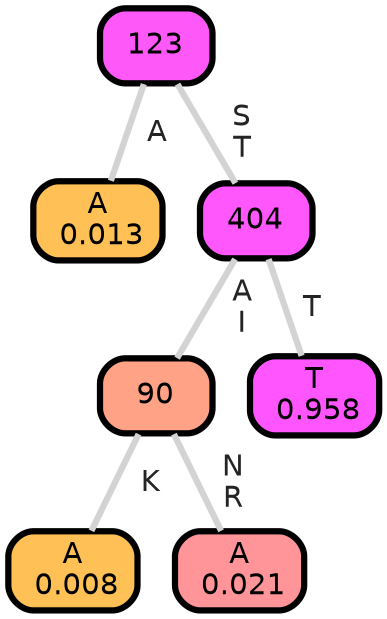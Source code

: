 graph Tree {
node [shape=box, style="filled, rounded",color="black",penwidth="3",fontcolor="black",                 fontname=helvetica] ;
graph [ranksep="0 equally", splines=straight,                 bgcolor=transparent, dpi=200] ;
edge [fontname=helvetica, fontweight=bold,fontcolor=grey14,color=lightgray] ;
0 [label="A
 0.013", fillcolor="#ffc155"] ;
1 [label="123", fillcolor="#ff58f9"] ;
2 [label="A
 0.008", fillcolor="#ffc155"] ;
3 [label="90", fillcolor="#ffa285"] ;
4 [label="A
 0.021", fillcolor="#ff9599"] ;
5 [label="404", fillcolor="#ff57fb"] ;
6 [label="T
 0.958", fillcolor="#ff55ff"] ;
1 -- 0 [label=" A",penwidth=3] ;
1 -- 5 [label=" S\n T",penwidth=3] ;
3 -- 2 [label=" K",penwidth=3] ;
3 -- 4 [label=" N\n R",penwidth=3] ;
5 -- 3 [label=" A\n I",penwidth=3] ;
5 -- 6 [label=" T",penwidth=3] ;
{rank = same;}}
